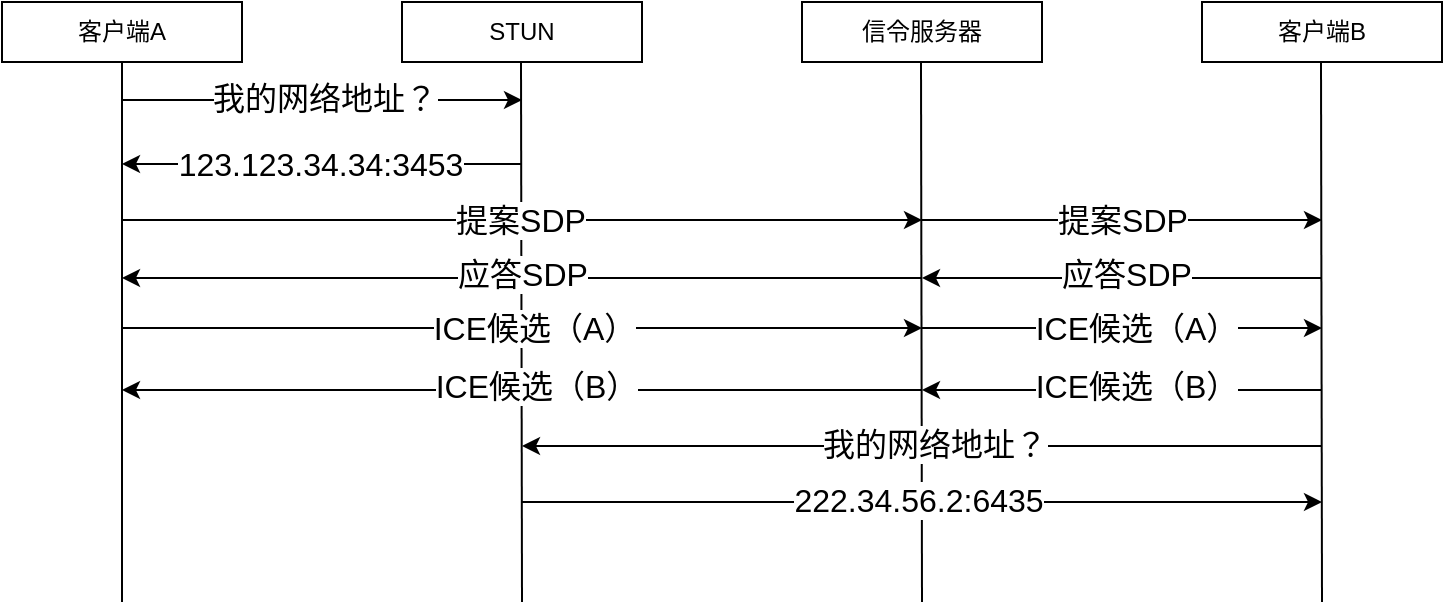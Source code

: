 <mxfile version="17.4.5" type="github">
  <diagram id="KWf8vIWqkype3_FUtoyt" name="Page-1">
    <mxGraphModel dx="1422" dy="698" grid="1" gridSize="10" guides="1" tooltips="1" connect="1" arrows="1" fold="1" page="1" pageScale="1" pageWidth="827" pageHeight="1169" math="0" shadow="0">
      <root>
        <mxCell id="0" />
        <mxCell id="1" parent="0" />
        <mxCell id="UImagTpzc8pg3NdQ6vDc-1" value="客户端A" style="rounded=0;whiteSpace=wrap;html=1;" parent="1" vertex="1">
          <mxGeometry x="40" y="70" width="120" height="30" as="geometry" />
        </mxCell>
        <mxCell id="UImagTpzc8pg3NdQ6vDc-2" value="STUN" style="rounded=0;whiteSpace=wrap;html=1;" parent="1" vertex="1">
          <mxGeometry x="240" y="70" width="120" height="30" as="geometry" />
        </mxCell>
        <mxCell id="UImagTpzc8pg3NdQ6vDc-3" value="信令服务器" style="rounded=0;whiteSpace=wrap;html=1;" parent="1" vertex="1">
          <mxGeometry x="440" y="70" width="120" height="30" as="geometry" />
        </mxCell>
        <mxCell id="UImagTpzc8pg3NdQ6vDc-4" value="客户端B" style="rounded=0;whiteSpace=wrap;html=1;" parent="1" vertex="1">
          <mxGeometry x="640" y="70" width="120" height="30" as="geometry" />
        </mxCell>
        <mxCell id="UImagTpzc8pg3NdQ6vDc-6" value="" style="endArrow=none;html=1;rounded=0;" parent="1" edge="1">
          <mxGeometry width="50" height="50" relative="1" as="geometry">
            <mxPoint x="100" y="370" as="sourcePoint" />
            <mxPoint x="100" y="100" as="targetPoint" />
          </mxGeometry>
        </mxCell>
        <mxCell id="UImagTpzc8pg3NdQ6vDc-7" value="" style="endArrow=none;html=1;rounded=0;" parent="1" edge="1">
          <mxGeometry width="50" height="50" relative="1" as="geometry">
            <mxPoint x="300" y="370" as="sourcePoint" />
            <mxPoint x="299.5" y="100" as="targetPoint" />
            <Array as="points">
              <mxPoint x="299.5" y="370" />
            </Array>
          </mxGeometry>
        </mxCell>
        <mxCell id="UImagTpzc8pg3NdQ6vDc-8" value="" style="endArrow=none;html=1;rounded=0;" parent="1" edge="1">
          <mxGeometry width="50" height="50" relative="1" as="geometry">
            <mxPoint x="500" y="370" as="sourcePoint" />
            <mxPoint x="499.5" y="100" as="targetPoint" />
            <Array as="points">
              <mxPoint x="499.5" y="370" />
            </Array>
          </mxGeometry>
        </mxCell>
        <mxCell id="UImagTpzc8pg3NdQ6vDc-9" value="" style="endArrow=none;html=1;rounded=0;" parent="1" edge="1">
          <mxGeometry width="50" height="50" relative="1" as="geometry">
            <mxPoint x="700" y="370" as="sourcePoint" />
            <mxPoint x="699.5" y="100" as="targetPoint" />
            <Array as="points">
              <mxPoint x="699.5" y="370" />
            </Array>
          </mxGeometry>
        </mxCell>
        <mxCell id="UImagTpzc8pg3NdQ6vDc-10" value="" style="endArrow=classic;html=1;rounded=0;" parent="1" edge="1">
          <mxGeometry width="50" height="50" relative="1" as="geometry">
            <mxPoint x="100" y="119" as="sourcePoint" />
            <mxPoint x="300" y="119" as="targetPoint" />
          </mxGeometry>
        </mxCell>
        <mxCell id="UImagTpzc8pg3NdQ6vDc-11" value="我的网络地址？" style="edgeLabel;html=1;align=center;verticalAlign=middle;resizable=0;points=[];fontSize=16;" parent="UImagTpzc8pg3NdQ6vDc-10" vertex="1" connectable="0">
          <mxGeometry x="0.15" y="-2" relative="1" as="geometry">
            <mxPoint x="-14" y="-3" as="offset" />
          </mxGeometry>
        </mxCell>
        <mxCell id="UImagTpzc8pg3NdQ6vDc-12" value="" style="endArrow=classic;html=1;rounded=0;" parent="1" edge="1">
          <mxGeometry width="50" height="50" relative="1" as="geometry">
            <mxPoint x="300" y="151" as="sourcePoint" />
            <mxPoint x="100" y="151" as="targetPoint" />
          </mxGeometry>
        </mxCell>
        <mxCell id="UImagTpzc8pg3NdQ6vDc-13" value="123.123.34.34:3453" style="edgeLabel;html=1;align=center;verticalAlign=middle;resizable=0;points=[];fontSize=16;" parent="UImagTpzc8pg3NdQ6vDc-12" vertex="1" connectable="0">
          <mxGeometry x="-0.17" relative="1" as="geometry">
            <mxPoint x="-18" as="offset" />
          </mxGeometry>
        </mxCell>
        <mxCell id="UImagTpzc8pg3NdQ6vDc-14" value="" style="endArrow=classic;html=1;rounded=0;" parent="1" edge="1">
          <mxGeometry width="50" height="50" relative="1" as="geometry">
            <mxPoint x="100" y="179" as="sourcePoint" />
            <mxPoint x="500" y="179" as="targetPoint" />
          </mxGeometry>
        </mxCell>
        <mxCell id="UImagTpzc8pg3NdQ6vDc-15" value="提案SDP" style="edgeLabel;html=1;align=center;verticalAlign=middle;resizable=0;points=[];fontStyle=0;fontSize=16;" parent="UImagTpzc8pg3NdQ6vDc-14" vertex="1" connectable="0">
          <mxGeometry x="0.14" y="-2" relative="1" as="geometry">
            <mxPoint x="-29" y="-2" as="offset" />
          </mxGeometry>
        </mxCell>
        <mxCell id="UImagTpzc8pg3NdQ6vDc-16" value="" style="endArrow=classic;html=1;rounded=0;" parent="1" edge="1">
          <mxGeometry width="50" height="50" relative="1" as="geometry">
            <mxPoint x="500" y="179" as="sourcePoint" />
            <mxPoint x="700" y="179" as="targetPoint" />
          </mxGeometry>
        </mxCell>
        <mxCell id="UImagTpzc8pg3NdQ6vDc-17" value="提案SDP" style="edgeLabel;html=1;align=center;verticalAlign=middle;resizable=0;points=[];fontStyle=0;fontSize=16;" parent="UImagTpzc8pg3NdQ6vDc-16" vertex="1" connectable="0">
          <mxGeometry x="0.14" y="-2" relative="1" as="geometry">
            <mxPoint x="-14" y="-2" as="offset" />
          </mxGeometry>
        </mxCell>
        <mxCell id="UImagTpzc8pg3NdQ6vDc-18" value="" style="endArrow=classic;html=1;rounded=0;" parent="1" edge="1">
          <mxGeometry width="50" height="50" relative="1" as="geometry">
            <mxPoint x="700" y="208" as="sourcePoint" />
            <mxPoint x="500" y="208" as="targetPoint" />
          </mxGeometry>
        </mxCell>
        <mxCell id="UImagTpzc8pg3NdQ6vDc-19" value="应答SDP" style="edgeLabel;html=1;align=center;verticalAlign=middle;resizable=0;points=[];fontStyle=0;fontSize=16;" parent="UImagTpzc8pg3NdQ6vDc-18" vertex="1" connectable="0">
          <mxGeometry x="0.14" y="-2" relative="1" as="geometry">
            <mxPoint x="16" as="offset" />
          </mxGeometry>
        </mxCell>
        <mxCell id="UImagTpzc8pg3NdQ6vDc-20" value="" style="endArrow=classic;html=1;rounded=0;" parent="1" edge="1">
          <mxGeometry width="50" height="50" relative="1" as="geometry">
            <mxPoint x="500" y="208" as="sourcePoint" />
            <mxPoint x="100" y="208" as="targetPoint" />
          </mxGeometry>
        </mxCell>
        <mxCell id="UImagTpzc8pg3NdQ6vDc-21" value="应答SDP" style="edgeLabel;html=1;align=center;verticalAlign=middle;resizable=0;points=[];fontStyle=0;fontSize=16;" parent="UImagTpzc8pg3NdQ6vDc-20" vertex="1" connectable="0">
          <mxGeometry x="0.14" y="-2" relative="1" as="geometry">
            <mxPoint x="28" as="offset" />
          </mxGeometry>
        </mxCell>
        <mxCell id="UImagTpzc8pg3NdQ6vDc-22" value="" style="endArrow=classic;html=1;rounded=0;" parent="1" edge="1">
          <mxGeometry width="50" height="50" relative="1" as="geometry">
            <mxPoint x="100" y="233" as="sourcePoint" />
            <mxPoint x="500" y="233" as="targetPoint" />
          </mxGeometry>
        </mxCell>
        <mxCell id="UImagTpzc8pg3NdQ6vDc-23" value="ICE候选（A）" style="edgeLabel;html=1;align=center;verticalAlign=middle;resizable=0;points=[];fontStyle=0;fontSize=16;" parent="UImagTpzc8pg3NdQ6vDc-22" vertex="1" connectable="0">
          <mxGeometry x="0.14" y="-2" relative="1" as="geometry">
            <mxPoint x="-22" y="-2" as="offset" />
          </mxGeometry>
        </mxCell>
        <mxCell id="UImagTpzc8pg3NdQ6vDc-24" value="" style="endArrow=classic;html=1;rounded=0;" parent="1" edge="1">
          <mxGeometry width="50" height="50" relative="1" as="geometry">
            <mxPoint x="500" y="233" as="sourcePoint" />
            <mxPoint x="700" y="233" as="targetPoint" />
          </mxGeometry>
        </mxCell>
        <mxCell id="UImagTpzc8pg3NdQ6vDc-25" value="ICE候选（A）" style="edgeLabel;html=1;align=center;verticalAlign=middle;resizable=0;points=[];fontStyle=0;fontSize=16;" parent="UImagTpzc8pg3NdQ6vDc-24" vertex="1" connectable="0">
          <mxGeometry x="0.14" y="-2" relative="1" as="geometry">
            <mxPoint x="-7" y="-2" as="offset" />
          </mxGeometry>
        </mxCell>
        <mxCell id="UImagTpzc8pg3NdQ6vDc-26" value="" style="endArrow=classic;html=1;rounded=0;" parent="1" edge="1">
          <mxGeometry width="50" height="50" relative="1" as="geometry">
            <mxPoint x="500" y="264" as="sourcePoint" />
            <mxPoint x="100" y="264" as="targetPoint" />
          </mxGeometry>
        </mxCell>
        <mxCell id="UImagTpzc8pg3NdQ6vDc-27" value="ICE候选（B）" style="edgeLabel;html=1;align=center;verticalAlign=middle;resizable=0;points=[];fontStyle=0;fontSize=16;" parent="UImagTpzc8pg3NdQ6vDc-26" vertex="1" connectable="0">
          <mxGeometry x="0.14" y="-2" relative="1" as="geometry">
            <mxPoint x="35" as="offset" />
          </mxGeometry>
        </mxCell>
        <mxCell id="UImagTpzc8pg3NdQ6vDc-28" value="" style="endArrow=classic;html=1;rounded=0;" parent="1" edge="1">
          <mxGeometry width="50" height="50" relative="1" as="geometry">
            <mxPoint x="700" y="264" as="sourcePoint" />
            <mxPoint x="500" y="264" as="targetPoint" />
          </mxGeometry>
        </mxCell>
        <mxCell id="UImagTpzc8pg3NdQ6vDc-29" value="ICE候选（B）" style="edgeLabel;html=1;align=center;verticalAlign=middle;resizable=0;points=[];fontStyle=0;fontSize=16;" parent="UImagTpzc8pg3NdQ6vDc-28" vertex="1" connectable="0">
          <mxGeometry x="0.14" y="-2" relative="1" as="geometry">
            <mxPoint x="21" as="offset" />
          </mxGeometry>
        </mxCell>
        <mxCell id="UImagTpzc8pg3NdQ6vDc-30" value="" style="endArrow=classic;html=1;rounded=0;fontSize=16;" parent="1" edge="1">
          <mxGeometry width="50" height="50" relative="1" as="geometry">
            <mxPoint x="700" y="292" as="sourcePoint" />
            <mxPoint x="300" y="292" as="targetPoint" />
          </mxGeometry>
        </mxCell>
        <mxCell id="UImagTpzc8pg3NdQ6vDc-31" value="我的网络地址？" style="edgeLabel;html=1;align=center;verticalAlign=middle;resizable=0;points=[];fontSize=16;" parent="UImagTpzc8pg3NdQ6vDc-30" vertex="1" connectable="0">
          <mxGeometry x="-0.13" y="2" relative="1" as="geometry">
            <mxPoint x="-20" y="-3" as="offset" />
          </mxGeometry>
        </mxCell>
        <mxCell id="UImagTpzc8pg3NdQ6vDc-32" value="" style="endArrow=classic;html=1;rounded=0;fontSize=16;" parent="1" edge="1">
          <mxGeometry width="50" height="50" relative="1" as="geometry">
            <mxPoint x="300" y="320" as="sourcePoint" />
            <mxPoint x="700" y="320" as="targetPoint" />
          </mxGeometry>
        </mxCell>
        <mxCell id="UImagTpzc8pg3NdQ6vDc-33" value="222.34.56.2:6435" style="edgeLabel;html=1;align=center;verticalAlign=middle;resizable=0;points=[];fontSize=16;" parent="UImagTpzc8pg3NdQ6vDc-32" vertex="1" connectable="0">
          <mxGeometry x="-0.13" y="2" relative="1" as="geometry">
            <mxPoint x="24" y="1" as="offset" />
          </mxGeometry>
        </mxCell>
      </root>
    </mxGraphModel>
  </diagram>
</mxfile>
